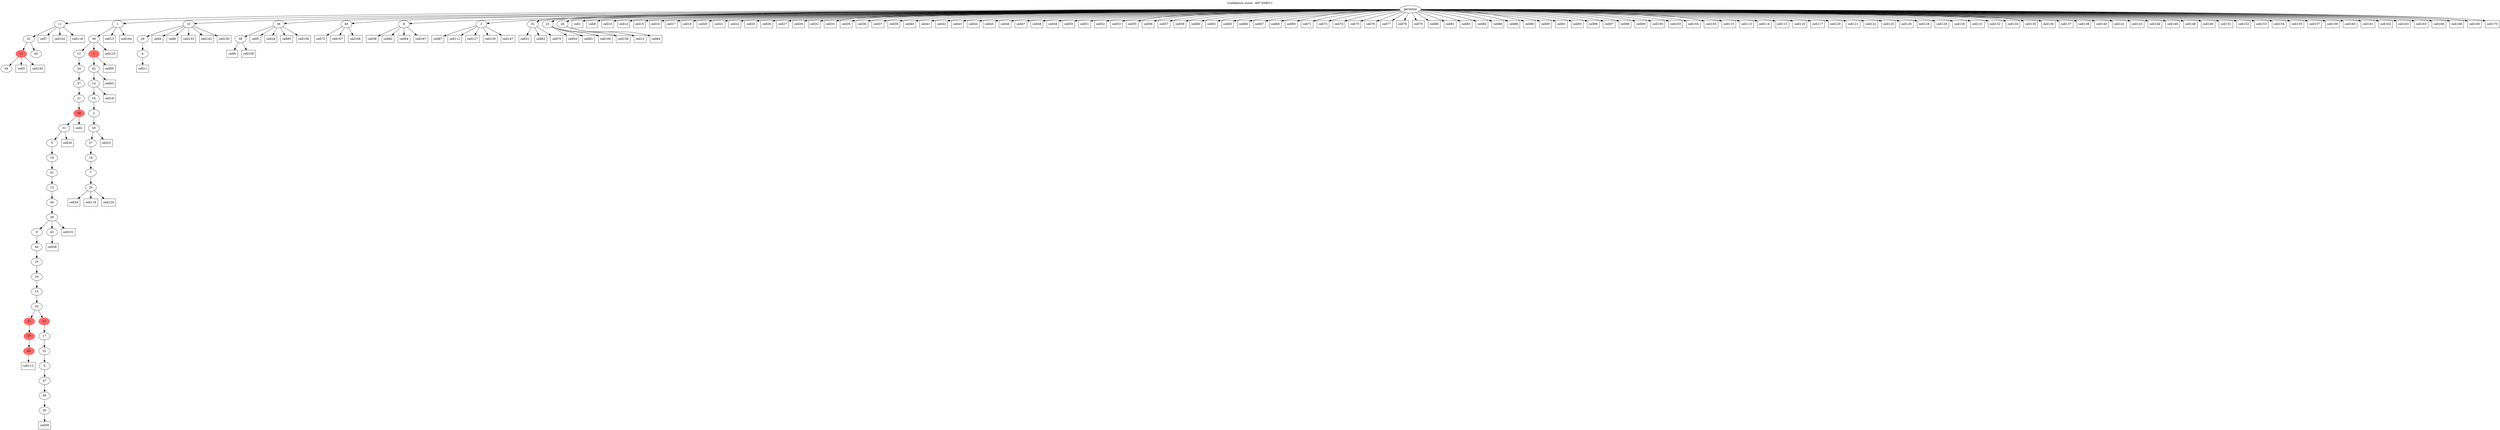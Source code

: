 digraph g {
	"55" -> "56";
	"56" [label="44"];
	"54" -> "55";
	"55" [color=indianred1, style=filled, label="11"];
	"54" -> "57";
	"57" [label="45"];
	"53" -> "54";
	"54" [label="33"];
	"47" -> "48";
	"48" [color=indianred1, style=filled, label="40"];
	"46" -> "47";
	"47" [color=indianred1, style=filled, label="37"];
	"44" -> "45";
	"45" [label="30"];
	"43" -> "44";
	"44" [label="48"];
	"42" -> "43";
	"43" [label="47"];
	"41" -> "42";
	"42" [label="6"];
	"40" -> "41";
	"41" [label="22"];
	"39" -> "40";
	"40" [label="17"];
	"38" -> "39";
	"39" [color=indianred1, style=filled, label="12"];
	"38" -> "46";
	"46" [color=indianred1, style=filled, label="31"];
	"37" -> "38";
	"38" [label="35"];
	"36" -> "37";
	"37" [label="15"];
	"35" -> "36";
	"36" [label="24"];
	"34" -> "35";
	"35" [label="25"];
	"33" -> "34";
	"34" [label="46"];
	"32" -> "33";
	"33" [label="9"];
	"32" -> "49";
	"49" [label="43"];
	"31" -> "32";
	"32" [label="28"];
	"30" -> "31";
	"31" [label="40"];
	"29" -> "30";
	"30" [label="13"];
	"28" -> "29";
	"29" [label="41"];
	"27" -> "28";
	"28" [label="19"];
	"26" -> "27";
	"27" [label="5"];
	"25" -> "26";
	"26" [label="31"];
	"24" -> "25";
	"25" [color=indianred1, style=filled, label="39"];
	"23" -> "24";
	"24" [label="21"];
	"22" -> "23";
	"23" [label="37"];
	"21" -> "22";
	"22" [label="34"];
	"19" -> "20";
	"20" [label="20"];
	"18" -> "19";
	"19" [label="7"];
	"17" -> "18";
	"18" [label="18"];
	"16" -> "17";
	"17" [label="27"];
	"15" -> "16";
	"16" [label="50"];
	"14" -> "15";
	"15" [label="2"];
	"13" -> "14";
	"14" [label="16"];
	"12" -> "13";
	"13" [label="14"];
	"11" -> "12";
	"12" [label="42"];
	"10" -> "11";
	"11" [color=indianred1, style=filled, label="1"];
	"10" -> "21";
	"21" [label="12"];
	"9" -> "10";
	"10" [label="39"];
	"7" -> "8";
	"8" [label="4"];
	"6" -> "7";
	"7" [label="29"];
	"2" -> "3";
	"3" [label="38"];
	"0" -> "1";
	"1" [label="49"];
	"0" -> "2";
	"2" [label="36"];
	"0" -> "4";
	"4" [label="8"];
	"0" -> "5";
	"5" [label="3"];
	"0" -> "6";
	"6" [label="10"];
	"0" -> "9";
	"9" [label="1"];
	"0" -> "50";
	"50" [label="32"];
	"0" -> "51";
	"51" [label="23"];
	"0" -> "52";
	"52" [label="26"];
	"0" -> "53";
	"53" [label="11"];
	"0" [label="germline"];
	"0" -> "cell1";
	"cell1" [shape=box];
	"25" -> "cell2";
	"cell2" [shape=box];
	"55" -> "cell3";
	"cell3" [shape=box];
	"6" -> "cell4";
	"cell4" [shape=box];
	"2" -> "cell5";
	"cell5" [shape=box];
	"0" -> "cell6";
	"cell6" [shape=box];
	"53" -> "cell7";
	"cell7" [shape=box];
	"6" -> "cell8";
	"cell8" [shape=box];
	"3" -> "cell9";
	"cell9" [shape=box];
	"0" -> "cell10";
	"cell10" [shape=box];
	"8" -> "cell11";
	"cell11" [shape=box];
	"52" -> "cell12";
	"cell12" [shape=box];
	"9" -> "cell13";
	"cell13" [shape=box];
	"0" -> "cell14";
	"cell14" [shape=box];
	"0" -> "cell15";
	"cell15" [shape=box];
	"0" -> "cell16";
	"cell16" [shape=box];
	"0" -> "cell17";
	"cell17" [shape=box];
	"13" -> "cell18";
	"cell18" [shape=box];
	"0" -> "cell19";
	"cell19" [shape=box];
	"0" -> "cell20";
	"cell20" [shape=box];
	"0" -> "cell21";
	"cell21" [shape=box];
	"0" -> "cell22";
	"cell22" [shape=box];
	"16" -> "cell23";
	"cell23" [shape=box];
	"2" -> "cell24";
	"cell24" [shape=box];
	"0" -> "cell25";
	"cell25" [shape=box];
	"0" -> "cell26";
	"cell26" [shape=box];
	"0" -> "cell27";
	"cell27" [shape=box];
	"49" -> "cell28";
	"cell28" [shape=box];
	"0" -> "cell29";
	"cell29" [shape=box];
	"26" -> "cell30";
	"cell30" [shape=box];
	"50" -> "cell31";
	"cell31" [shape=box];
	"0" -> "cell32";
	"cell32" [shape=box];
	"0" -> "cell33";
	"cell33" [shape=box];
	"20" -> "cell34";
	"cell34" [shape=box];
	"0" -> "cell35";
	"cell35" [shape=box];
	"0" -> "cell36";
	"cell36" [shape=box];
	"0" -> "cell37";
	"cell37" [shape=box];
	"4" -> "cell38";
	"cell38" [shape=box];
	"0" -> "cell39";
	"cell39" [shape=box];
	"0" -> "cell40";
	"cell40" [shape=box];
	"0" -> "cell41";
	"cell41" [shape=box];
	"0" -> "cell42";
	"cell42" [shape=box];
	"0" -> "cell43";
	"cell43" [shape=box];
	"0" -> "cell44";
	"cell44" [shape=box];
	"0" -> "cell45";
	"cell45" [shape=box];
	"0" -> "cell46";
	"cell46" [shape=box];
	"0" -> "cell47";
	"cell47" [shape=box];
	"0" -> "cell48";
	"cell48" [shape=box];
	"0" -> "cell49";
	"cell49" [shape=box];
	"0" -> "cell50";
	"cell50" [shape=box];
	"0" -> "cell51";
	"cell51" [shape=box];
	"0" -> "cell52";
	"cell52" [shape=box];
	"0" -> "cell53";
	"cell53" [shape=box];
	"51" -> "cell54";
	"cell54" [shape=box];
	"0" -> "cell55";
	"cell55" [shape=box];
	"0" -> "cell56";
	"cell56" [shape=box];
	"0" -> "cell57";
	"cell57" [shape=box];
	"45" -> "cell58";
	"cell58" [shape=box];
	"0" -> "cell59";
	"cell59" [shape=box];
	"0" -> "cell60";
	"cell60" [shape=box];
	"0" -> "cell61";
	"cell61" [shape=box];
	"50" -> "cell62";
	"cell62" [shape=box];
	"12" -> "cell63";
	"cell63" [shape=box];
	"52" -> "cell64";
	"cell64" [shape=box];
	"0" -> "cell65";
	"cell65" [shape=box];
	"0" -> "cell66";
	"cell66" [shape=box];
	"0" -> "cell67";
	"cell67" [shape=box];
	"0" -> "cell68";
	"cell68" [shape=box];
	"0" -> "cell69";
	"cell69" [shape=box];
	"50" -> "cell70";
	"cell70" [shape=box];
	"0" -> "cell71";
	"cell71" [shape=box];
	"1" -> "cell72";
	"cell72" [shape=box];
	"0" -> "cell73";
	"cell73" [shape=box];
	"0" -> "cell74";
	"cell74" [shape=box];
	"0" -> "cell75";
	"cell75" [shape=box];
	"0" -> "cell76";
	"cell76" [shape=box];
	"0" -> "cell77";
	"cell77" [shape=box];
	"0" -> "cell78";
	"cell78" [shape=box];
	"0" -> "cell79";
	"cell79" [shape=box];
	"0" -> "cell80";
	"cell80" [shape=box];
	"0" -> "cell81";
	"cell81" [shape=box];
	"4" -> "cell82";
	"cell82" [shape=box];
	"0" -> "cell83";
	"cell83" [shape=box];
	"0" -> "cell84";
	"cell84" [shape=box];
	"2" -> "cell85";
	"cell85" [shape=box];
	"0" -> "cell86";
	"cell86" [shape=box];
	"5" -> "cell87";
	"cell87" [shape=box];
	"0" -> "cell88";
	"cell88" [shape=box];
	"0" -> "cell89";
	"cell89" [shape=box];
	"0" -> "cell90";
	"cell90" [shape=box];
	"0" -> "cell91";
	"cell91" [shape=box];
	"51" -> "cell92";
	"cell92" [shape=box];
	"0" -> "cell93";
	"cell93" [shape=box];
	"4" -> "cell94";
	"cell94" [shape=box];
	"11" -> "cell95";
	"cell95" [shape=box];
	"0" -> "cell96";
	"cell96" [shape=box];
	"0" -> "cell97";
	"cell97" [shape=box];
	"0" -> "cell98";
	"cell98" [shape=box];
	"0" -> "cell99";
	"cell99" [shape=box];
	"0" -> "cell100";
	"cell100" [shape=box];
	"32" -> "cell101";
	"cell101" [shape=box];
	"53" -> "cell102";
	"cell102" [shape=box];
	"0" -> "cell103";
	"cell103" [shape=box];
	"0" -> "cell104";
	"cell104" [shape=box];
	"0" -> "cell105";
	"cell105" [shape=box];
	"51" -> "cell106";
	"cell106" [shape=box];
	"1" -> "cell107";
	"cell107" [shape=box];
	"1" -> "cell108";
	"cell108" [shape=box];
	"3" -> "cell109";
	"cell109" [shape=box];
	"0" -> "cell110";
	"cell110" [shape=box];
	"5" -> "cell111";
	"cell111" [shape=box];
	"48" -> "cell112";
	"cell112" [shape=box];
	"0" -> "cell113";
	"cell113" [shape=box];
	"0" -> "cell114";
	"cell114" [shape=box];
	"0" -> "cell115";
	"cell115" [shape=box];
	"0" -> "cell116";
	"cell116" [shape=box];
	"0" -> "cell117";
	"cell117" [shape=box];
	"53" -> "cell118";
	"cell118" [shape=box];
	"20" -> "cell119";
	"cell119" [shape=box];
	"0" -> "cell120";
	"cell120" [shape=box];
	"0" -> "cell121";
	"cell121" [shape=box];
	"0" -> "cell122";
	"cell122" [shape=box];
	"10" -> "cell123";
	"cell123" [shape=box];
	"20" -> "cell124";
	"cell124" [shape=box];
	"0" -> "cell125";
	"cell125" [shape=box];
	"0" -> "cell126";
	"cell126" [shape=box];
	"5" -> "cell127";
	"cell127" [shape=box];
	"0" -> "cell128";
	"cell128" [shape=box];
	"0" -> "cell129";
	"cell129" [shape=box];
	"0" -> "cell130";
	"cell130" [shape=box];
	"0" -> "cell131";
	"cell131" [shape=box];
	"0" -> "cell132";
	"cell132" [shape=box];
	"6" -> "cell133";
	"cell133" [shape=box];
	"0" -> "cell134";
	"cell134" [shape=box];
	"0" -> "cell135";
	"cell135" [shape=box];
	"0" -> "cell136";
	"cell136" [shape=box];
	"0" -> "cell137";
	"cell137" [shape=box];
	"0" -> "cell138";
	"cell138" [shape=box];
	"5" -> "cell139";
	"cell139" [shape=box];
	"0" -> "cell140";
	"cell140" [shape=box];
	"0" -> "cell141";
	"cell141" [shape=box];
	"6" -> "cell142";
	"cell142" [shape=box];
	"0" -> "cell143";
	"cell143" [shape=box];
	"0" -> "cell144";
	"cell144" [shape=box];
	"55" -> "cell145";
	"cell145" [shape=box];
	"0" -> "cell146";
	"cell146" [shape=box];
	"5" -> "cell147";
	"cell147" [shape=box];
	"0" -> "cell148";
	"cell148" [shape=box];
	"0" -> "cell149";
	"cell149" [shape=box];
	"6" -> "cell150";
	"cell150" [shape=box];
	"0" -> "cell151";
	"cell151" [shape=box];
	"0" -> "cell152";
	"cell152" [shape=box];
	"0" -> "cell153";
	"cell153" [shape=box];
	"0" -> "cell154";
	"cell154" [shape=box];
	"0" -> "cell155";
	"cell155" [shape=box];
	"2" -> "cell156";
	"cell156" [shape=box];
	"0" -> "cell157";
	"cell157" [shape=box];
	"51" -> "cell158";
	"cell158" [shape=box];
	"0" -> "cell159";
	"cell159" [shape=box];
	"0" -> "cell160";
	"cell160" [shape=box];
	"0" -> "cell161";
	"cell161" [shape=box];
	"0" -> "cell162";
	"cell162" [shape=box];
	"0" -> "cell163";
	"cell163" [shape=box];
	"9" -> "cell164";
	"cell164" [shape=box];
	"0" -> "cell165";
	"cell165" [shape=box];
	"0" -> "cell166";
	"cell166" [shape=box];
	"4" -> "cell167";
	"cell167" [shape=box];
	"0" -> "cell168";
	"cell168" [shape=box];
	"0" -> "cell169";
	"cell169" [shape=box];
	"0" -> "cell170";
	"cell170" [shape=box];
	labelloc="t";
	label="Confidence score: -487.658011";
}
